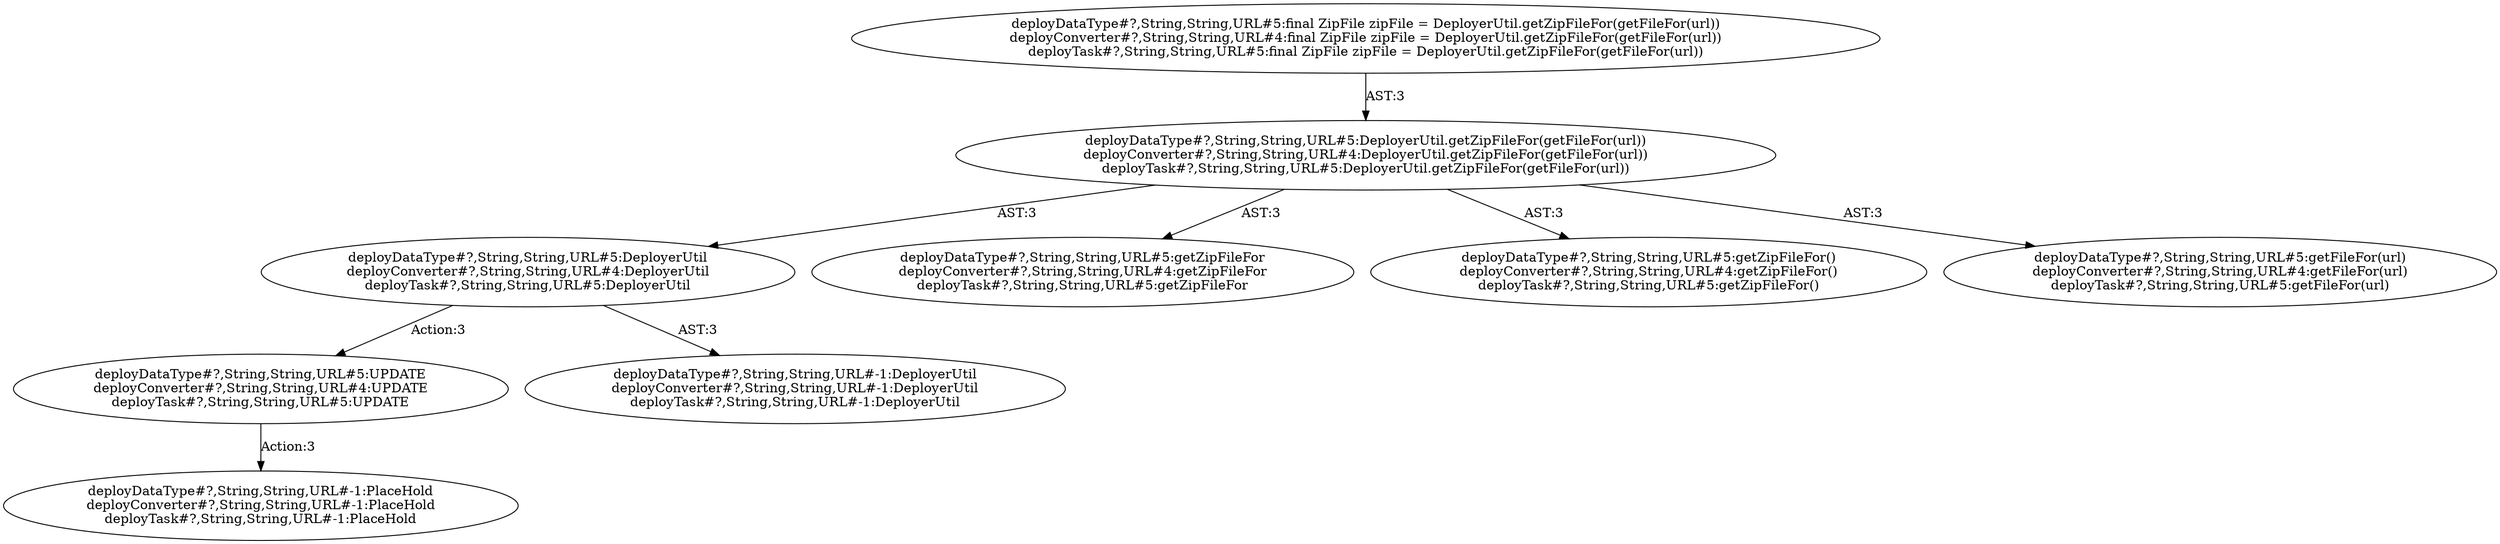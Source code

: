 digraph "Pattern" {
0 [label="deployDataType#?,String,String,URL#5:UPDATE
deployConverter#?,String,String,URL#4:UPDATE
deployTask#?,String,String,URL#5:UPDATE" shape=ellipse]
1 [label="deployDataType#?,String,String,URL#5:DeployerUtil
deployConverter#?,String,String,URL#4:DeployerUtil
deployTask#?,String,String,URL#5:DeployerUtil" shape=ellipse]
2 [label="deployDataType#?,String,String,URL#5:DeployerUtil.getZipFileFor(getFileFor(url))
deployConverter#?,String,String,URL#4:DeployerUtil.getZipFileFor(getFileFor(url))
deployTask#?,String,String,URL#5:DeployerUtil.getZipFileFor(getFileFor(url))" shape=ellipse]
3 [label="deployDataType#?,String,String,URL#5:final ZipFile zipFile = DeployerUtil.getZipFileFor(getFileFor(url))
deployConverter#?,String,String,URL#4:final ZipFile zipFile = DeployerUtil.getZipFileFor(getFileFor(url))
deployTask#?,String,String,URL#5:final ZipFile zipFile = DeployerUtil.getZipFileFor(getFileFor(url))" shape=ellipse]
4 [label="deployDataType#?,String,String,URL#5:getZipFileFor
deployConverter#?,String,String,URL#4:getZipFileFor
deployTask#?,String,String,URL#5:getZipFileFor" shape=ellipse]
5 [label="deployDataType#?,String,String,URL#5:getZipFileFor()
deployConverter#?,String,String,URL#4:getZipFileFor()
deployTask#?,String,String,URL#5:getZipFileFor()" shape=ellipse]
6 [label="deployDataType#?,String,String,URL#5:getFileFor(url)
deployConverter#?,String,String,URL#4:getFileFor(url)
deployTask#?,String,String,URL#5:getFileFor(url)" shape=ellipse]
7 [label="deployDataType#?,String,String,URL#-1:DeployerUtil
deployConverter#?,String,String,URL#-1:DeployerUtil
deployTask#?,String,String,URL#-1:DeployerUtil" shape=ellipse]
8 [label="deployDataType#?,String,String,URL#-1:PlaceHold
deployConverter#?,String,String,URL#-1:PlaceHold
deployTask#?,String,String,URL#-1:PlaceHold" shape=ellipse]
0 -> 8 [label="Action:3"];
1 -> 0 [label="Action:3"];
1 -> 7 [label="AST:3"];
2 -> 1 [label="AST:3"];
2 -> 4 [label="AST:3"];
2 -> 5 [label="AST:3"];
2 -> 6 [label="AST:3"];
3 -> 2 [label="AST:3"];
}